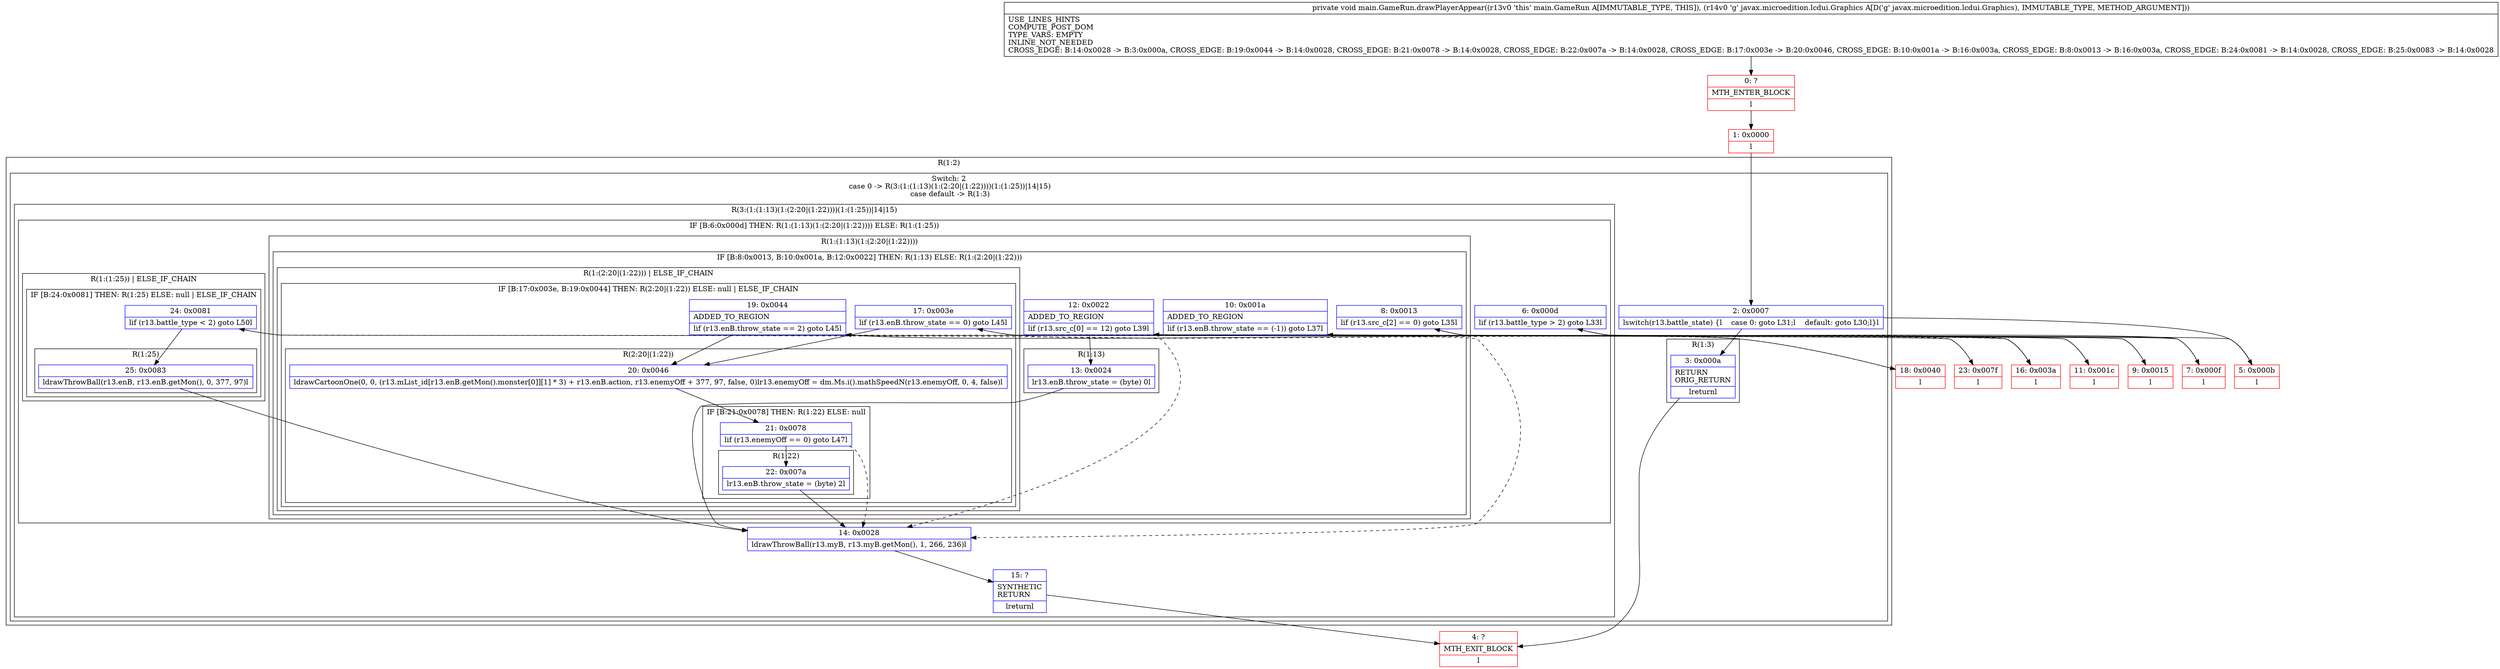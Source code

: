 digraph "CFG formain.GameRun.drawPlayerAppear(Ljavax\/microedition\/lcdui\/Graphics;)V" {
subgraph cluster_Region_1117040009 {
label = "R(1:2)";
node [shape=record,color=blue];
subgraph cluster_SwitchRegion_145148105 {
label = "Switch: 2
 case 0 -> R(3:(1:(1:13)(1:(2:20|(1:22))))(1:(1:25))|14|15)
 case default -> R(1:3)";
node [shape=record,color=blue];
Node_2 [shape=record,label="{2\:\ 0x0007|lswitch(r13.battle_state) \{l    case 0: goto L31;l    default: goto L30;l\}l}"];
subgraph cluster_Region_184192885 {
label = "R(3:(1:(1:13)(1:(2:20|(1:22))))(1:(1:25))|14|15)";
node [shape=record,color=blue];
subgraph cluster_IfRegion_1051647548 {
label = "IF [B:6:0x000d] THEN: R(1:(1:13)(1:(2:20|(1:22)))) ELSE: R(1:(1:25))";
node [shape=record,color=blue];
Node_6 [shape=record,label="{6\:\ 0x000d|lif (r13.battle_type \> 2) goto L33l}"];
subgraph cluster_Region_1496433797 {
label = "R(1:(1:13)(1:(2:20|(1:22))))";
node [shape=record,color=blue];
subgraph cluster_IfRegion_1743761386 {
label = "IF [B:8:0x0013, B:10:0x001a, B:12:0x0022] THEN: R(1:13) ELSE: R(1:(2:20|(1:22)))";
node [shape=record,color=blue];
Node_8 [shape=record,label="{8\:\ 0x0013|lif (r13.src_c[2] == 0) goto L35l}"];
Node_10 [shape=record,label="{10\:\ 0x001a|ADDED_TO_REGION\l|lif (r13.enB.throw_state == (\-1)) goto L37l}"];
Node_12 [shape=record,label="{12\:\ 0x0022|ADDED_TO_REGION\l|lif (r13.src_c[0] == 12) goto L39l}"];
subgraph cluster_Region_959448389 {
label = "R(1:13)";
node [shape=record,color=blue];
Node_13 [shape=record,label="{13\:\ 0x0024|lr13.enB.throw_state = (byte) 0l}"];
}
subgraph cluster_Region_1898406753 {
label = "R(1:(2:20|(1:22))) | ELSE_IF_CHAIN\l";
node [shape=record,color=blue];
subgraph cluster_IfRegion_652579884 {
label = "IF [B:17:0x003e, B:19:0x0044] THEN: R(2:20|(1:22)) ELSE: null | ELSE_IF_CHAIN\l";
node [shape=record,color=blue];
Node_17 [shape=record,label="{17\:\ 0x003e|lif (r13.enB.throw_state == 0) goto L45l}"];
Node_19 [shape=record,label="{19\:\ 0x0044|ADDED_TO_REGION\l|lif (r13.enB.throw_state == 2) goto L45l}"];
subgraph cluster_Region_1013968869 {
label = "R(2:20|(1:22))";
node [shape=record,color=blue];
Node_20 [shape=record,label="{20\:\ 0x0046|ldrawCartoonOne(0, 0, (r13.mList_id[r13.enB.getMon().monster[0]][1] * 3) + r13.enB.action, r13.enemyOff + 377, 97, false, 0)lr13.enemyOff = dm.Ms.i().mathSpeedN(r13.enemyOff, 0, 4, false)l}"];
subgraph cluster_IfRegion_97308416 {
label = "IF [B:21:0x0078] THEN: R(1:22) ELSE: null";
node [shape=record,color=blue];
Node_21 [shape=record,label="{21\:\ 0x0078|lif (r13.enemyOff == 0) goto L47l}"];
subgraph cluster_Region_1337628851 {
label = "R(1:22)";
node [shape=record,color=blue];
Node_22 [shape=record,label="{22\:\ 0x007a|lr13.enB.throw_state = (byte) 2l}"];
}
}
}
}
}
}
}
subgraph cluster_Region_1165238684 {
label = "R(1:(1:25)) | ELSE_IF_CHAIN\l";
node [shape=record,color=blue];
subgraph cluster_IfRegion_111668752 {
label = "IF [B:24:0x0081] THEN: R(1:25) ELSE: null | ELSE_IF_CHAIN\l";
node [shape=record,color=blue];
Node_24 [shape=record,label="{24\:\ 0x0081|lif (r13.battle_type \< 2) goto L50l}"];
subgraph cluster_Region_1701877003 {
label = "R(1:25)";
node [shape=record,color=blue];
Node_25 [shape=record,label="{25\:\ 0x0083|ldrawThrowBall(r13.enB, r13.enB.getMon(), 0, 377, 97)l}"];
}
}
}
}
Node_14 [shape=record,label="{14\:\ 0x0028|ldrawThrowBall(r13.myB, r13.myB.getMon(), 1, 266, 236)l}"];
Node_15 [shape=record,label="{15\:\ ?|SYNTHETIC\lRETURN\l|lreturnl}"];
}
subgraph cluster_Region_2123687446 {
label = "R(1:3)";
node [shape=record,color=blue];
Node_3 [shape=record,label="{3\:\ 0x000a|RETURN\lORIG_RETURN\l|lreturnl}"];
}
}
}
Node_0 [shape=record,color=red,label="{0\:\ ?|MTH_ENTER_BLOCK\l|l}"];
Node_1 [shape=record,color=red,label="{1\:\ 0x0000|l}"];
Node_4 [shape=record,color=red,label="{4\:\ ?|MTH_EXIT_BLOCK\l|l}"];
Node_5 [shape=record,color=red,label="{5\:\ 0x000b|l}"];
Node_7 [shape=record,color=red,label="{7\:\ 0x000f|l}"];
Node_9 [shape=record,color=red,label="{9\:\ 0x0015|l}"];
Node_11 [shape=record,color=red,label="{11\:\ 0x001c|l}"];
Node_16 [shape=record,color=red,label="{16\:\ 0x003a|l}"];
Node_18 [shape=record,color=red,label="{18\:\ 0x0040|l}"];
Node_23 [shape=record,color=red,label="{23\:\ 0x007f|l}"];
MethodNode[shape=record,label="{private void main.GameRun.drawPlayerAppear((r13v0 'this' main.GameRun A[IMMUTABLE_TYPE, THIS]), (r14v0 'g' javax.microedition.lcdui.Graphics A[D('g' javax.microedition.lcdui.Graphics), IMMUTABLE_TYPE, METHOD_ARGUMENT]))  | USE_LINES_HINTS\lCOMPUTE_POST_DOM\lTYPE_VARS: EMPTY\lINLINE_NOT_NEEDED\lCROSS_EDGE: B:14:0x0028 \-\> B:3:0x000a, CROSS_EDGE: B:19:0x0044 \-\> B:14:0x0028, CROSS_EDGE: B:21:0x0078 \-\> B:14:0x0028, CROSS_EDGE: B:22:0x007a \-\> B:14:0x0028, CROSS_EDGE: B:17:0x003e \-\> B:20:0x0046, CROSS_EDGE: B:10:0x001a \-\> B:16:0x003a, CROSS_EDGE: B:8:0x0013 \-\> B:16:0x003a, CROSS_EDGE: B:24:0x0081 \-\> B:14:0x0028, CROSS_EDGE: B:25:0x0083 \-\> B:14:0x0028\l}"];
MethodNode -> Node_0;
Node_2 -> Node_3;
Node_2 -> Node_5;
Node_6 -> Node_7;
Node_6 -> Node_23[style=dashed];
Node_8 -> Node_9;
Node_8 -> Node_16[style=dashed];
Node_10 -> Node_11;
Node_10 -> Node_16[style=dashed];
Node_12 -> Node_13;
Node_12 -> Node_16[style=dashed];
Node_13 -> Node_14;
Node_17 -> Node_18[style=dashed];
Node_17 -> Node_20;
Node_19 -> Node_14[style=dashed];
Node_19 -> Node_20;
Node_20 -> Node_21;
Node_21 -> Node_14[style=dashed];
Node_21 -> Node_22;
Node_22 -> Node_14;
Node_24 -> Node_14[style=dashed];
Node_24 -> Node_25;
Node_25 -> Node_14;
Node_14 -> Node_15;
Node_15 -> Node_4;
Node_3 -> Node_4;
Node_0 -> Node_1;
Node_1 -> Node_2;
Node_5 -> Node_6;
Node_7 -> Node_8;
Node_9 -> Node_10;
Node_11 -> Node_12;
Node_16 -> Node_17;
Node_18 -> Node_19;
Node_23 -> Node_24;
}

